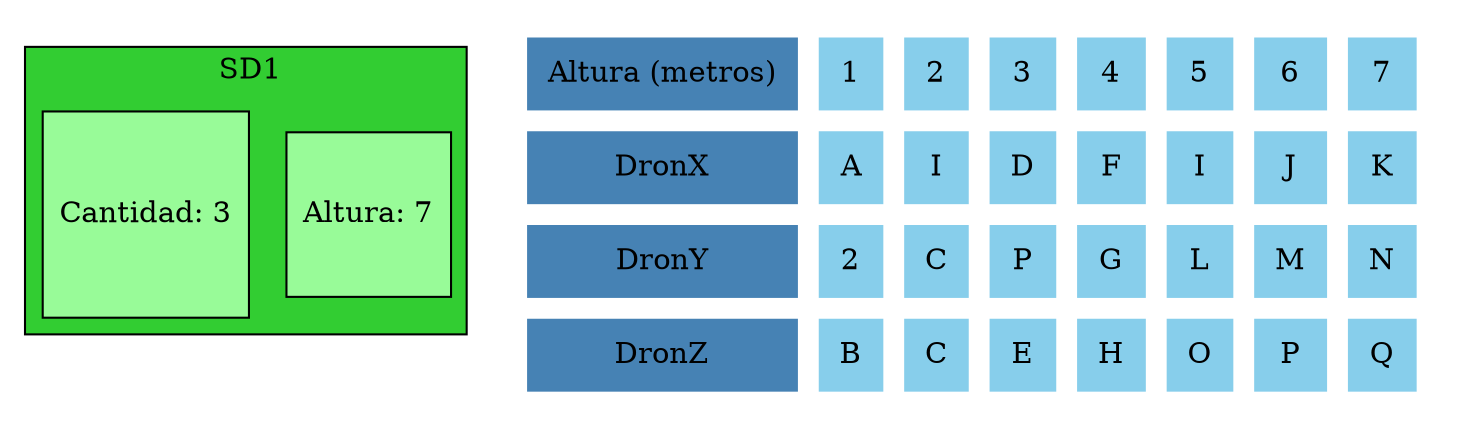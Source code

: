 
                digraph G {
                subgraph cluster_0 {fillcolor="limegreen" style="filled" gradientangle="200"
                    node [ style=filled,shape="square",fillcolor="palegreen" ]"Altura: 7";
                    node [ style=filled,shape="square",fillcolor="palegreen" ]"Cantidad: 3";
                    label=" SD1"
                    }
                a0 [shape=none label=<
                <TABLE border="0" cellspacing="10" cellpadding="10">

                <TR><TD bgcolor="steelblue" gradientangle="315">Altura (metros)</TD>
<TD style="radial" bgcolor="skyblue" gradientangle="60">1</TD>
<TD style="radial" bgcolor="skyblue" gradientangle="60">2</TD>
<TD style="radial" bgcolor="skyblue" gradientangle="60">3</TD>
<TD style="radial" bgcolor="skyblue" gradientangle="60">4</TD>
<TD style="radial" bgcolor="skyblue" gradientangle="60">5</TD>
<TD style="radial" bgcolor="skyblue" gradientangle="60">6</TD>
<TD style="radial" bgcolor="skyblue" gradientangle="60">7</TD>
</TR><TR><TD style="radial" bgcolor="steelblue"  gradientangle="60">DronX</TD>
<TD style="radial" bgcolor="skyblue" gradientangle="60">A</TD>
<TD style="radial" bgcolor="skyblue" gradientangle="60">I</TD>
<TD style="radial" bgcolor="skyblue" gradientangle="60">D</TD>
<TD style="radial" bgcolor="skyblue" gradientangle="60">F</TD>
<TD style="radial" bgcolor="skyblue" gradientangle="60">I</TD>
<TD style="radial" bgcolor="skyblue" gradientangle="60">J</TD>
<TD style="radial" bgcolor="skyblue" gradientangle="60">K</TD>
</TR><TR><TD style="radial" bgcolor="steelblue"  gradientangle="60">DronY</TD>
<TD style="radial" bgcolor="skyblue" gradientangle="60">2</TD>
<TD style="radial" bgcolor="skyblue" gradientangle="60">C</TD>
<TD style="radial" bgcolor="skyblue" gradientangle="60">P</TD>
<TD style="radial" bgcolor="skyblue" gradientangle="60">G</TD>
<TD style="radial" bgcolor="skyblue" gradientangle="60">L</TD>
<TD style="radial" bgcolor="skyblue" gradientangle="60">M</TD>
<TD style="radial" bgcolor="skyblue" gradientangle="60">N</TD>
</TR><TR><TD style="radial" bgcolor="steelblue"  gradientangle="60">DronZ</TD>
<TD style="radial" bgcolor="skyblue" gradientangle="60">B</TD>
<TD style="radial" bgcolor="skyblue" gradientangle="60">C</TD>
<TD style="radial" bgcolor="skyblue" gradientangle="60">E</TD>
<TD style="radial" bgcolor="skyblue" gradientangle="60">H</TD>
<TD style="radial" bgcolor="skyblue" gradientangle="60">O</TD>
<TD style="radial" bgcolor="skyblue" gradientangle="60">P</TD>
<TD style="radial" bgcolor="skyblue" gradientangle="60">Q</TD>
</TR></TABLE>>];
}